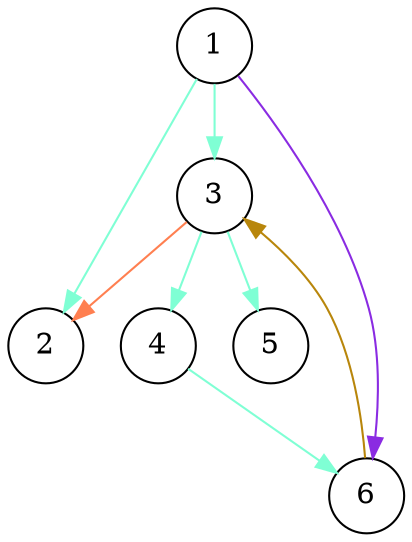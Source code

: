 digraph example{
	rankdir = UD
	node[shape = circle]
	1->2[color = aquamarine]
	1->3[color = aquamarine]
	3->4[color = aquamarine]
	3->5[color = aquamarine]
	4->6[color = aquamarine]
	1->6[color = blueviolet]
	3->2[color = coral]
	6->3[color = darkgoldenrod]
}
